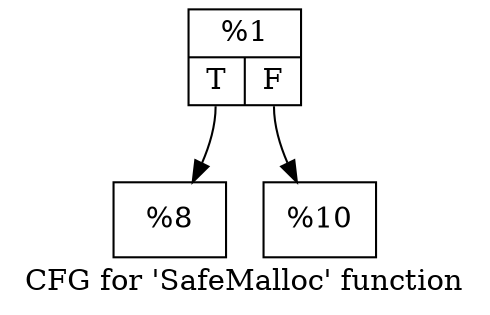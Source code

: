 digraph "CFG for 'SafeMalloc' function" {
	label="CFG for 'SafeMalloc' function";

	Node0x1063b80 [shape=record,label="{%1|{<s0>T|<s1>F}}"];
	Node0x1063b80:s0 -> Node0x1064030;
	Node0x1063b80:s1 -> Node0x1064080;
	Node0x1064030 [shape=record,label="{%8}"];
	Node0x1064080 [shape=record,label="{%10}"];
}
